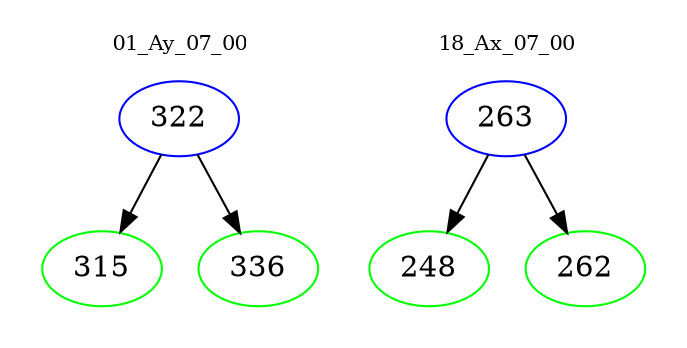 digraph{
subgraph cluster_0 {
color = white
label = "01_Ay_07_00";
fontsize=10;
T0_322 [label="322", color="blue"]
T0_322 -> T0_315 [color="black"]
T0_315 [label="315", color="green"]
T0_322 -> T0_336 [color="black"]
T0_336 [label="336", color="green"]
}
subgraph cluster_1 {
color = white
label = "18_Ax_07_00";
fontsize=10;
T1_263 [label="263", color="blue"]
T1_263 -> T1_248 [color="black"]
T1_248 [label="248", color="green"]
T1_263 -> T1_262 [color="black"]
T1_262 [label="262", color="green"]
}
}
